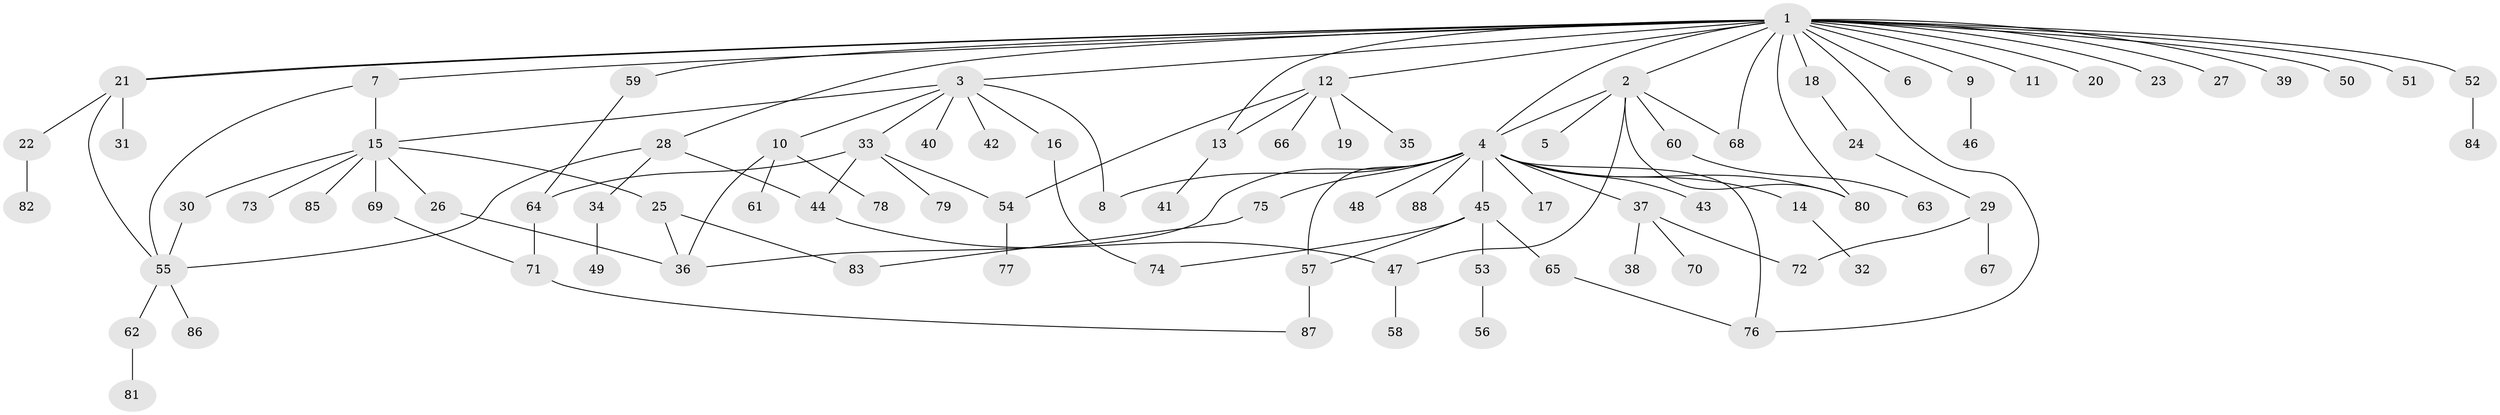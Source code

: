 // coarse degree distribution, {11: 0.02702702702702703, 5: 0.10810810810810811, 7: 0.02702702702702703, 10: 0.02702702702702703, 8: 0.02702702702702703, 3: 0.1891891891891892, 4: 0.13513513513513514, 1: 0.35135135135135137, 2: 0.10810810810810811}
// Generated by graph-tools (version 1.1) at 2025/50/03/04/25 22:50:18]
// undirected, 88 vertices, 113 edges
graph export_dot {
  node [color=gray90,style=filled];
  1;
  2;
  3;
  4;
  5;
  6;
  7;
  8;
  9;
  10;
  11;
  12;
  13;
  14;
  15;
  16;
  17;
  18;
  19;
  20;
  21;
  22;
  23;
  24;
  25;
  26;
  27;
  28;
  29;
  30;
  31;
  32;
  33;
  34;
  35;
  36;
  37;
  38;
  39;
  40;
  41;
  42;
  43;
  44;
  45;
  46;
  47;
  48;
  49;
  50;
  51;
  52;
  53;
  54;
  55;
  56;
  57;
  58;
  59;
  60;
  61;
  62;
  63;
  64;
  65;
  66;
  67;
  68;
  69;
  70;
  71;
  72;
  73;
  74;
  75;
  76;
  77;
  78;
  79;
  80;
  81;
  82;
  83;
  84;
  85;
  86;
  87;
  88;
  1 -- 2;
  1 -- 3;
  1 -- 4;
  1 -- 6;
  1 -- 7;
  1 -- 9;
  1 -- 11;
  1 -- 12;
  1 -- 13;
  1 -- 18;
  1 -- 20;
  1 -- 21;
  1 -- 21;
  1 -- 23;
  1 -- 27;
  1 -- 28;
  1 -- 39;
  1 -- 50;
  1 -- 51;
  1 -- 52;
  1 -- 59;
  1 -- 68;
  1 -- 76;
  1 -- 80;
  2 -- 4;
  2 -- 5;
  2 -- 47;
  2 -- 60;
  2 -- 68;
  2 -- 80;
  3 -- 8;
  3 -- 10;
  3 -- 15;
  3 -- 16;
  3 -- 33;
  3 -- 40;
  3 -- 42;
  4 -- 8;
  4 -- 14;
  4 -- 17;
  4 -- 36;
  4 -- 37;
  4 -- 43;
  4 -- 45;
  4 -- 48;
  4 -- 57;
  4 -- 75;
  4 -- 76;
  4 -- 80;
  4 -- 88;
  7 -- 15;
  7 -- 55;
  9 -- 46;
  10 -- 36;
  10 -- 61;
  10 -- 78;
  12 -- 13;
  12 -- 19;
  12 -- 35;
  12 -- 54;
  12 -- 66;
  13 -- 41;
  14 -- 32;
  15 -- 25;
  15 -- 26;
  15 -- 30;
  15 -- 69;
  15 -- 73;
  15 -- 85;
  16 -- 74;
  18 -- 24;
  21 -- 22;
  21 -- 31;
  21 -- 55;
  22 -- 82;
  24 -- 29;
  25 -- 36;
  25 -- 83;
  26 -- 36;
  28 -- 34;
  28 -- 44;
  28 -- 55;
  29 -- 67;
  29 -- 72;
  30 -- 55;
  33 -- 44;
  33 -- 54;
  33 -- 64;
  33 -- 79;
  34 -- 49;
  37 -- 38;
  37 -- 70;
  37 -- 72;
  44 -- 47;
  45 -- 53;
  45 -- 57;
  45 -- 65;
  45 -- 74;
  47 -- 58;
  52 -- 84;
  53 -- 56;
  54 -- 77;
  55 -- 62;
  55 -- 86;
  57 -- 87;
  59 -- 64;
  60 -- 63;
  62 -- 81;
  64 -- 71;
  65 -- 76;
  69 -- 71;
  71 -- 87;
  75 -- 83;
}

